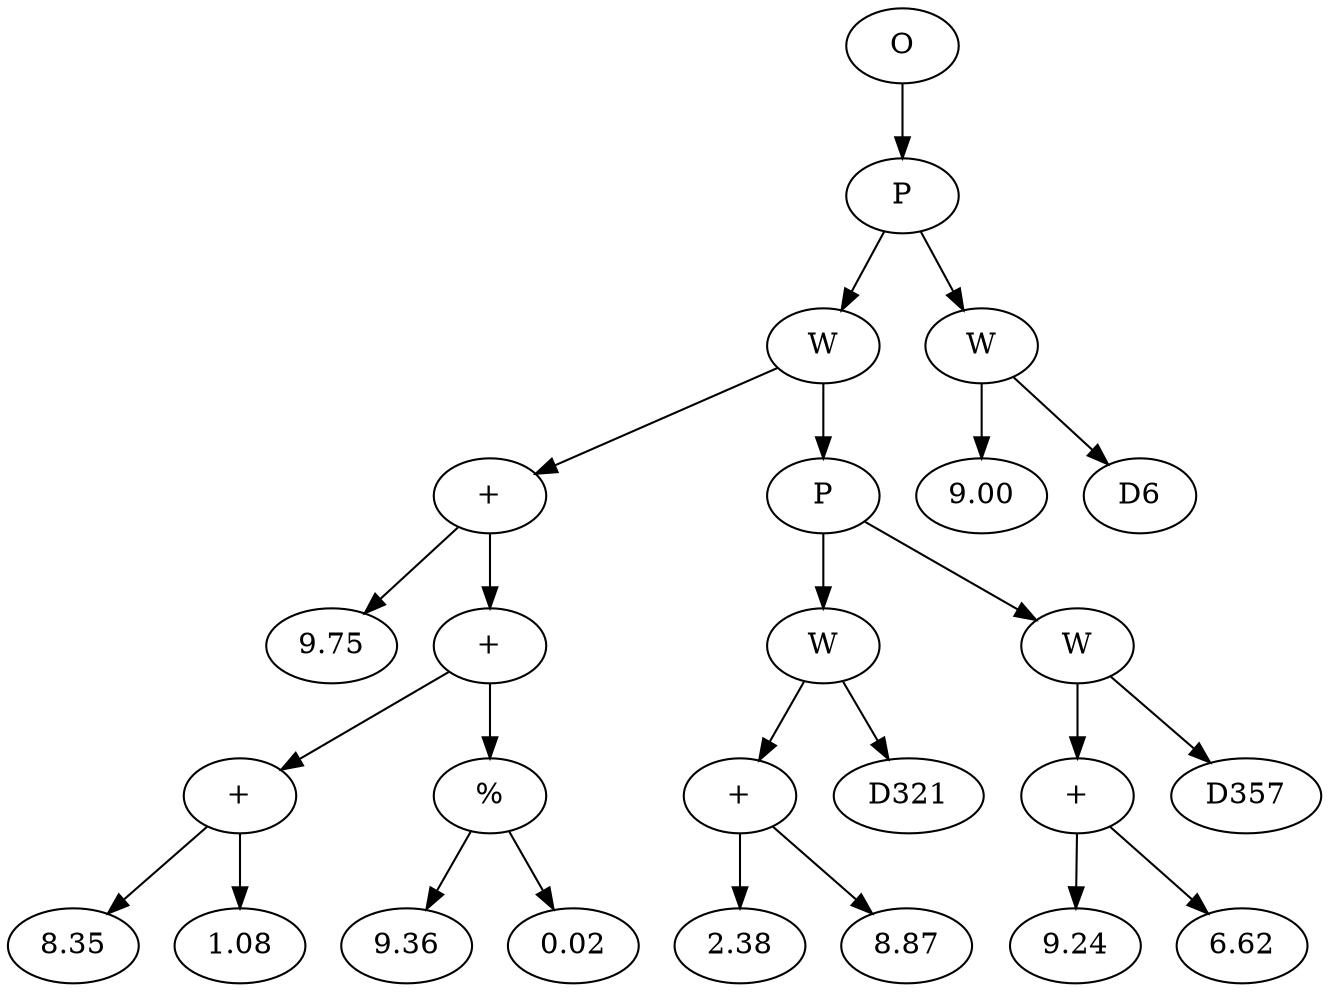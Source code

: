 // Tree
digraph {
	16146384 [label=O]
	16146385 [label=P]
	16146384 -> 16146385
	16146386 [label=W]
	16146385 -> 16146386
	16146387 [label="+"]
	16146386 -> 16146387
	16146388 [label=9.75]
	16146387 -> 16146388
	16146389 [label="+"]
	16146387 -> 16146389
	16146390 [label="+"]
	16146389 -> 16146390
	16146391 [label=8.35]
	16146390 -> 16146391
	16146392 [label=1.08]
	16146390 -> 16146392
	16146393 [label="%"]
	16146389 -> 16146393
	16146394 [label=9.36]
	16146393 -> 16146394
	16146395 [label=0.02]
	16146393 -> 16146395
	16146396 [label=P]
	16146386 -> 16146396
	16146397 [label=W]
	16146396 -> 16146397
	16146398 [label="+"]
	16146397 -> 16146398
	16146399 [label=2.38]
	16146398 -> 16146399
	16146400 [label=8.87]
	16146398 -> 16146400
	16146401 [label=D321]
	16146397 -> 16146401
	16146402 [label=W]
	16146396 -> 16146402
	16146403 [label="+"]
	16146402 -> 16146403
	16146404 [label=9.24]
	16146403 -> 16146404
	16146405 [label=6.62]
	16146403 -> 16146405
	16146406 [label=D357]
	16146402 -> 16146406
	16146407 [label=W]
	16146385 -> 16146407
	16146408 [label=9.00]
	16146407 -> 16146408
	16146409 [label=D6]
	16146407 -> 16146409
}
